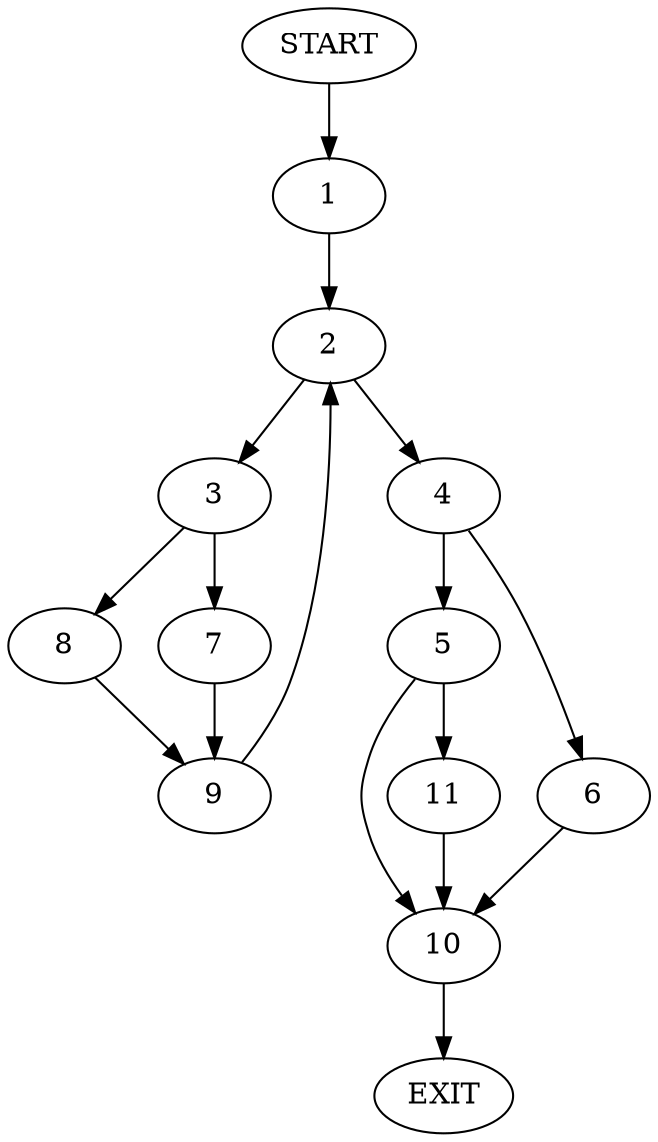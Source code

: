digraph {
0 [label="START"]
12 [label="EXIT"]
0 -> 1
1 -> 2
2 -> 3
2 -> 4
4 -> 5
4 -> 6
3 -> 7
3 -> 8
7 -> 9
8 -> 9
9 -> 2
6 -> 10
5 -> 10
5 -> 11
10 -> 12
11 -> 10
}
